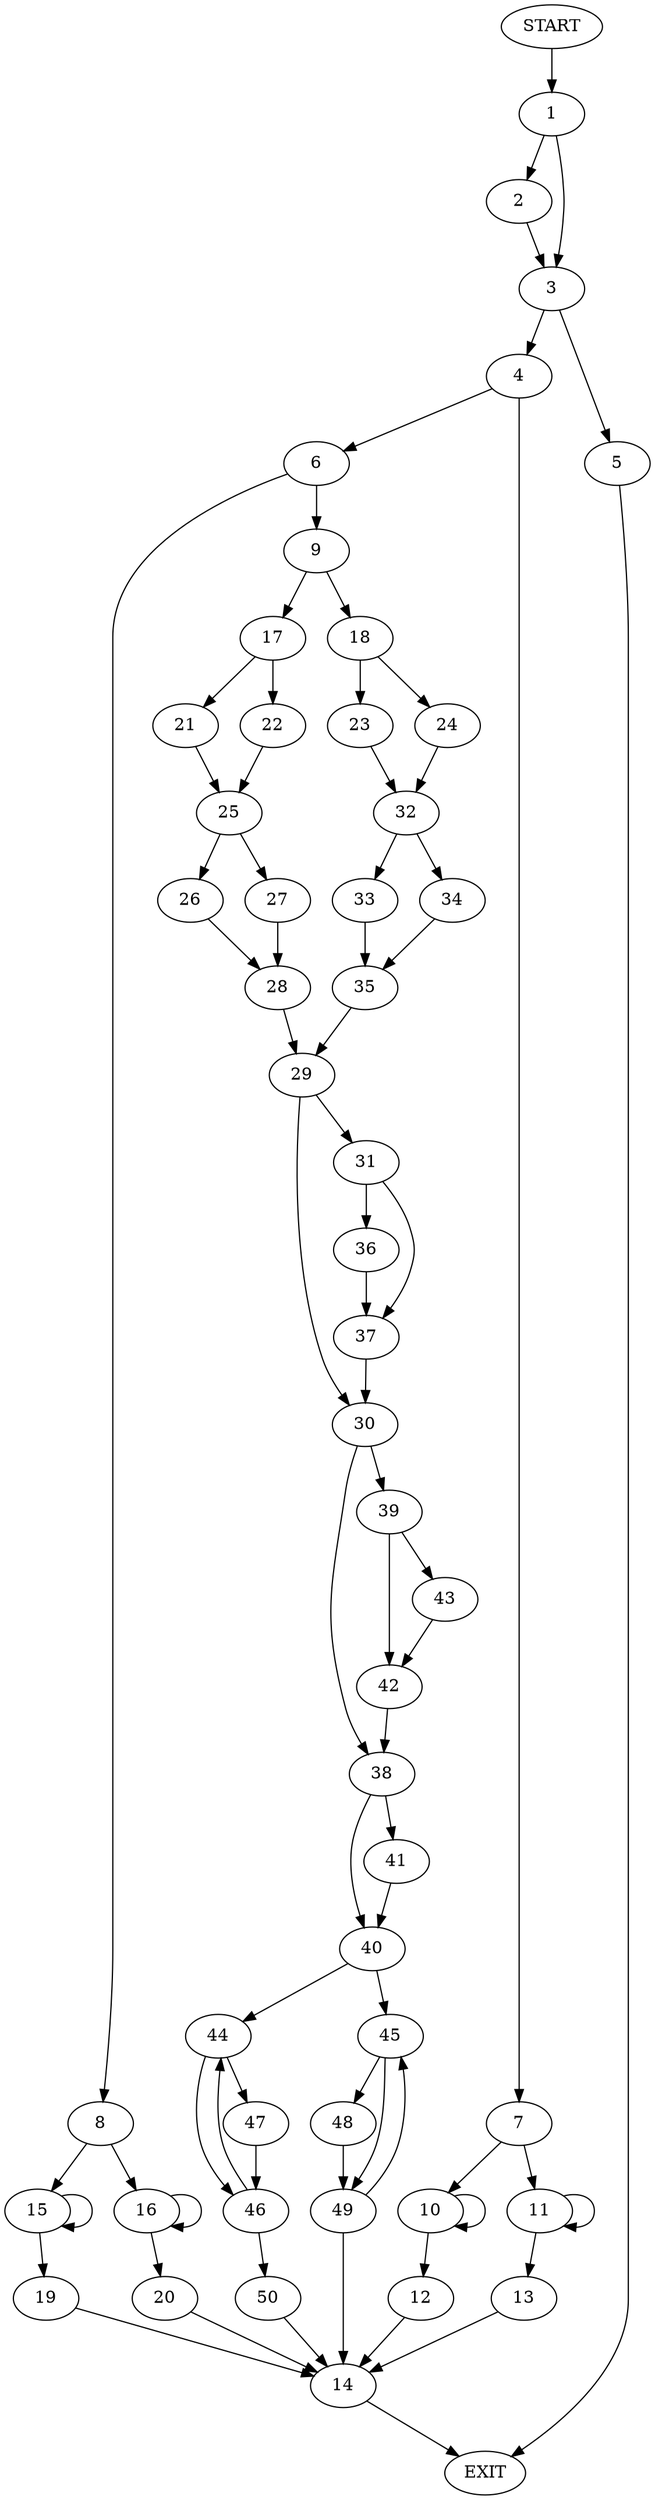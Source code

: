 digraph {
0 [label="START"]
51 [label="EXIT"]
0 -> 1
1 -> 2
1 -> 3
2 -> 3
3 -> 4
3 -> 5
4 -> 6
4 -> 7
5 -> 51
6 -> 8
6 -> 9
7 -> 10
7 -> 11
10 -> 12
10 -> 10
11 -> 13
11 -> 11
12 -> 14
14 -> 51
13 -> 14
8 -> 15
8 -> 16
9 -> 17
9 -> 18
15 -> 15
15 -> 19
16 -> 16
16 -> 20
20 -> 14
19 -> 14
17 -> 21
17 -> 22
18 -> 23
18 -> 24
21 -> 25
22 -> 25
25 -> 26
25 -> 27
27 -> 28
26 -> 28
28 -> 29
29 -> 30
29 -> 31
23 -> 32
24 -> 32
32 -> 33
32 -> 34
34 -> 35
33 -> 35
35 -> 29
31 -> 36
31 -> 37
30 -> 38
30 -> 39
36 -> 37
37 -> 30
38 -> 40
38 -> 41
39 -> 42
39 -> 43
43 -> 42
42 -> 38
41 -> 40
40 -> 44
40 -> 45
44 -> 46
44 -> 47
45 -> 48
45 -> 49
46 -> 44
46 -> 50
47 -> 46
50 -> 14
49 -> 14
49 -> 45
48 -> 49
}
